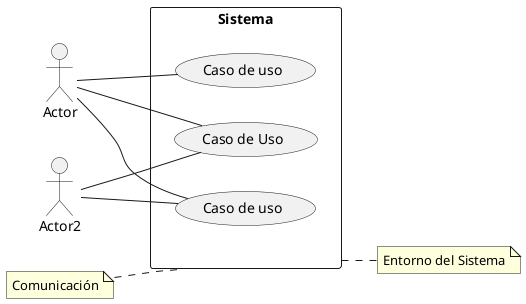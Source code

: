 @startuml
left to right direction
actor "Actor" as ac1
actor "Actor2" as ac2

rectangle Sistema{
  usecase "Caso de Uso" as CU1
  usecase "Caso de uso" as CU2
  usecase "Caso de uso" as CU3
}

ac1--CU1
ac1--CU2
ac1--CU3

ac2--CU1
ac2--CU3

note left of Sistema: Comunicación

note right of Sistema:Entorno del Sistema


@enduml